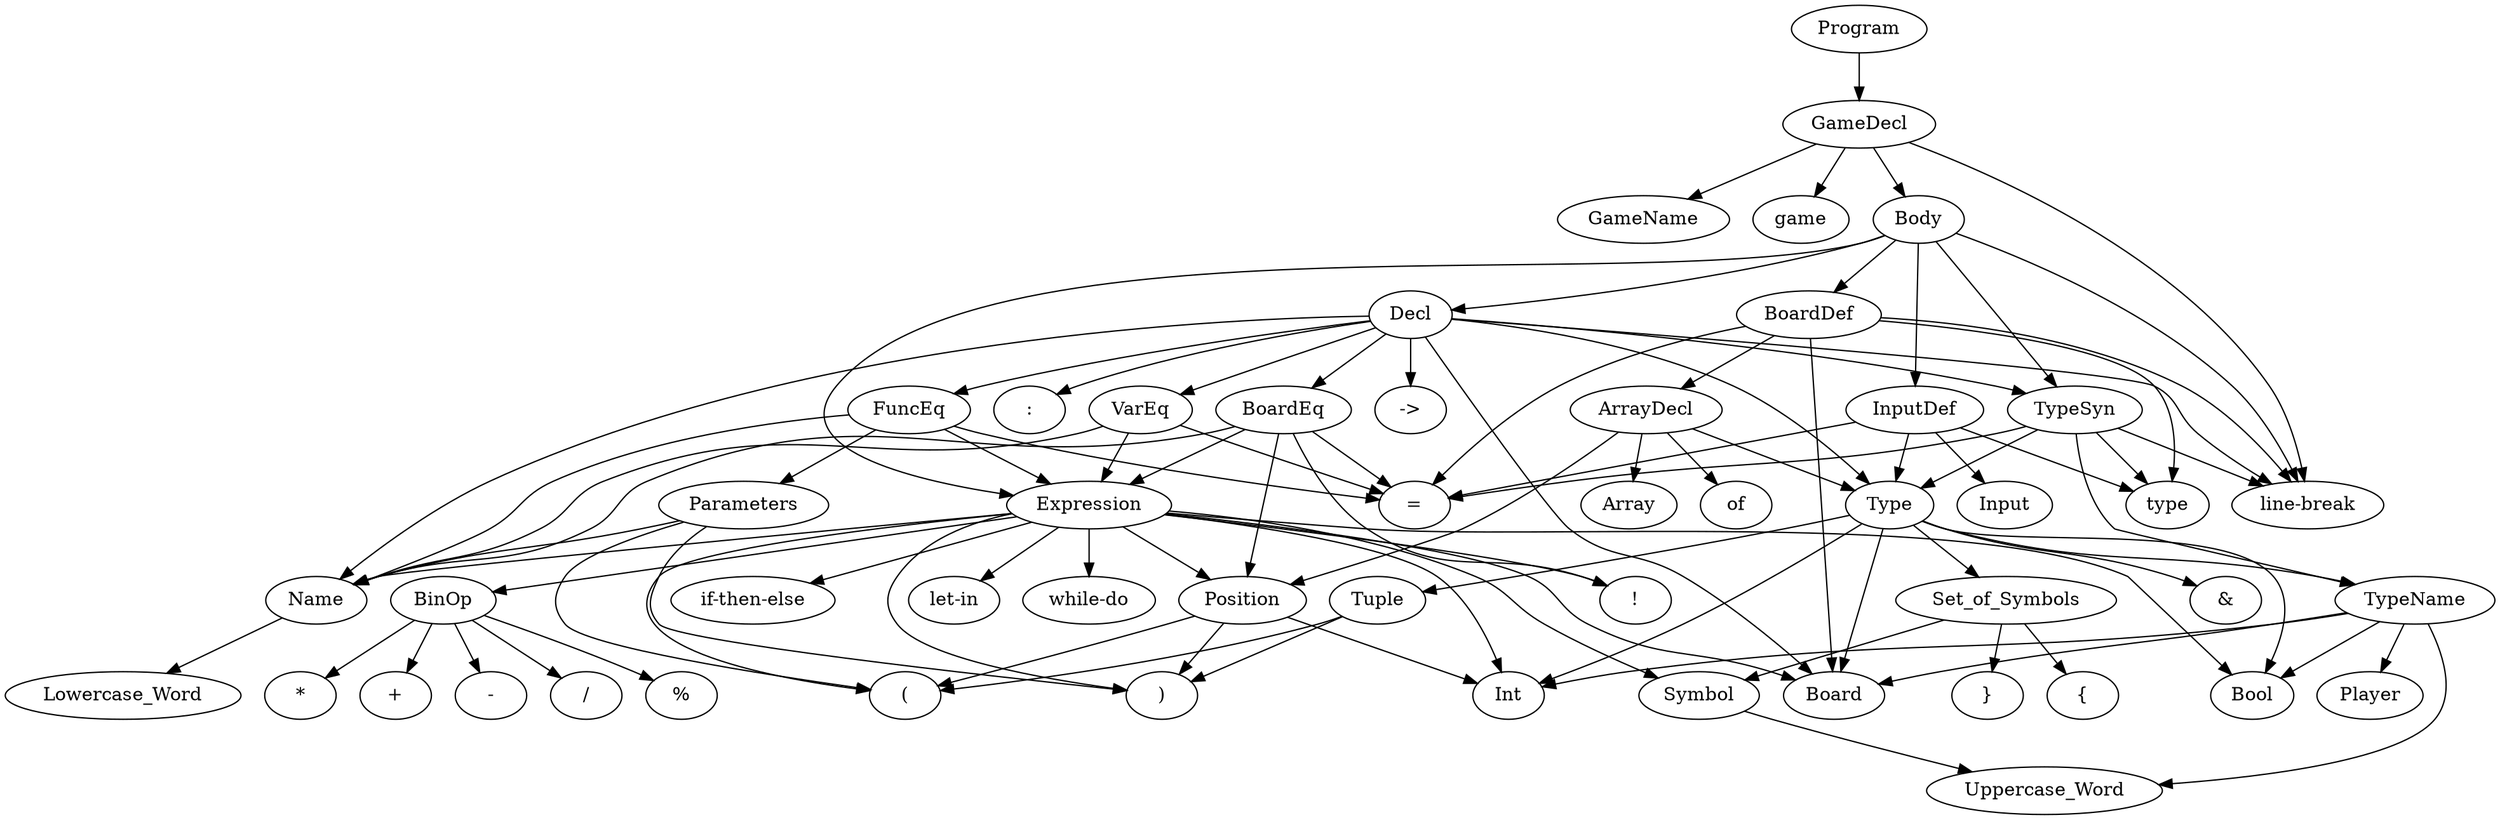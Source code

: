 digraph G {
Exclaim [label="!"];
Modd [label="%"];
And [label="&"];
OParen [label="("];
CParen [label=")"];
Timess [label="*"];
Pluss [label="+"];
Minuss [label="-"];
MinussGt [label="->"];
Divi [label="/"];
Colon [label=":"];
Equal [label="="];
Array [label="Array"];
Board [label="Board"];
Bool [label="Bool"];
GameName [label="GameName"];
Input [label="Input"];
Int [label="Int"];
Lowercase_Word [label="Lowercase_Word"];
Name [label="Name"];
Player [label="Player"];
TypeName [label="TypeName"];
Uppercase_Word [label="Uppercase_Word"];
game [label="game"];
lineMinussbreak [label="line-break"];
of [label="of"];
type [label="type"];
OCurly [label="{"];
CCurly [label="}"];
ArrayDecl [label="ArrayDecl"];
BinOp [label="BinOp"];
BoardDef [label="BoardDef"];
BoardEq [label="BoardEq"];
Body [label="Body"];
Decl [label="Decl"];
Expression [label="Expression"];
FuncEq [label="FuncEq"];
GameDecl [label="GameDecl"];
InputDef [label="InputDef"];
Parameters [label="Parameters"];
Position [label="Position"];
Program [label="Program"];
Set_of_Symbols [label="Set_of_Symbols"];
Symbol [label="Symbol"];
Tuple [label="Tuple"];
Type [label="Type"];
TypeSyn [label="TypeSyn"];
VarEq [label="VarEq"];
ifMinussthenMinusselse [label="if-then-else"];
letMinussin [label="let-in"];
whileMinussdo [label="while-do"];
Name -> Lowercase_Word;
TypeName -> Board;
TypeName -> Bool;
TypeName -> Int;
TypeName -> Player;
TypeName -> Uppercase_Word;
ArrayDecl -> Array;
ArrayDecl -> of;
ArrayDecl -> Position;
ArrayDecl -> Type;
BinOp -> Modd;
BinOp -> Timess;
BinOp -> Pluss;
BinOp -> Minuss;
BinOp -> Divi;
BoardDef -> Equal;
BoardDef -> Board;
BoardDef -> lineMinussbreak;
BoardDef -> type;
BoardDef -> ArrayDecl;
BoardEq -> Exclaim;
BoardEq -> Equal;
BoardEq -> Name;
BoardEq -> Expression;
BoardEq -> Position;
Body -> lineMinussbreak;
Body -> BoardDef;
Body -> Decl;
Body -> Expression;
Body -> InputDef;
Body -> TypeSyn;
Decl -> MinussGt;
Decl -> Colon;
Decl -> Board;
Decl -> Name;
Decl -> lineMinussbreak;
Decl -> BoardEq;
Decl -> FuncEq;
Decl -> Type;
Decl -> TypeSyn;
Decl -> VarEq;
Expression -> Exclaim;
Expression -> OParen;
Expression -> CParen;
Expression -> Board;
Expression -> Bool;
Expression -> Int;
Expression -> Name;
Expression -> BinOp;
Expression -> Position;
Expression -> Symbol;
Expression -> ifMinussthenMinusselse;
Expression -> letMinussin;
Expression -> whileMinussdo;
FuncEq -> Equal;
FuncEq -> Name;
FuncEq -> Expression;
FuncEq -> Parameters;
GameDecl -> GameName;
GameDecl -> game;
GameDecl -> lineMinussbreak;
GameDecl -> Body;
InputDef -> Equal;
InputDef -> Input;
InputDef -> type;
InputDef -> Type;
Parameters -> OParen;
Parameters -> CParen;
Parameters -> Name;
Position -> OParen;
Position -> CParen;
Position -> Int;
Program -> GameDecl;
Set_of_Symbols -> OCurly;
Set_of_Symbols -> CCurly;
Set_of_Symbols -> Symbol;
Symbol -> Uppercase_Word;
Tuple -> OParen;
Tuple -> CParen;
Type -> And;
Type -> Board;
Type -> Bool;
Type -> Int;
Type -> TypeName;
Type -> Set_of_Symbols;
Type -> Tuple;
TypeSyn -> Equal;
TypeSyn -> TypeName;
TypeSyn -> lineMinussbreak;
TypeSyn -> type;
TypeSyn -> Type;
VarEq -> Equal;
VarEq -> Name;
VarEq -> Expression;

}
